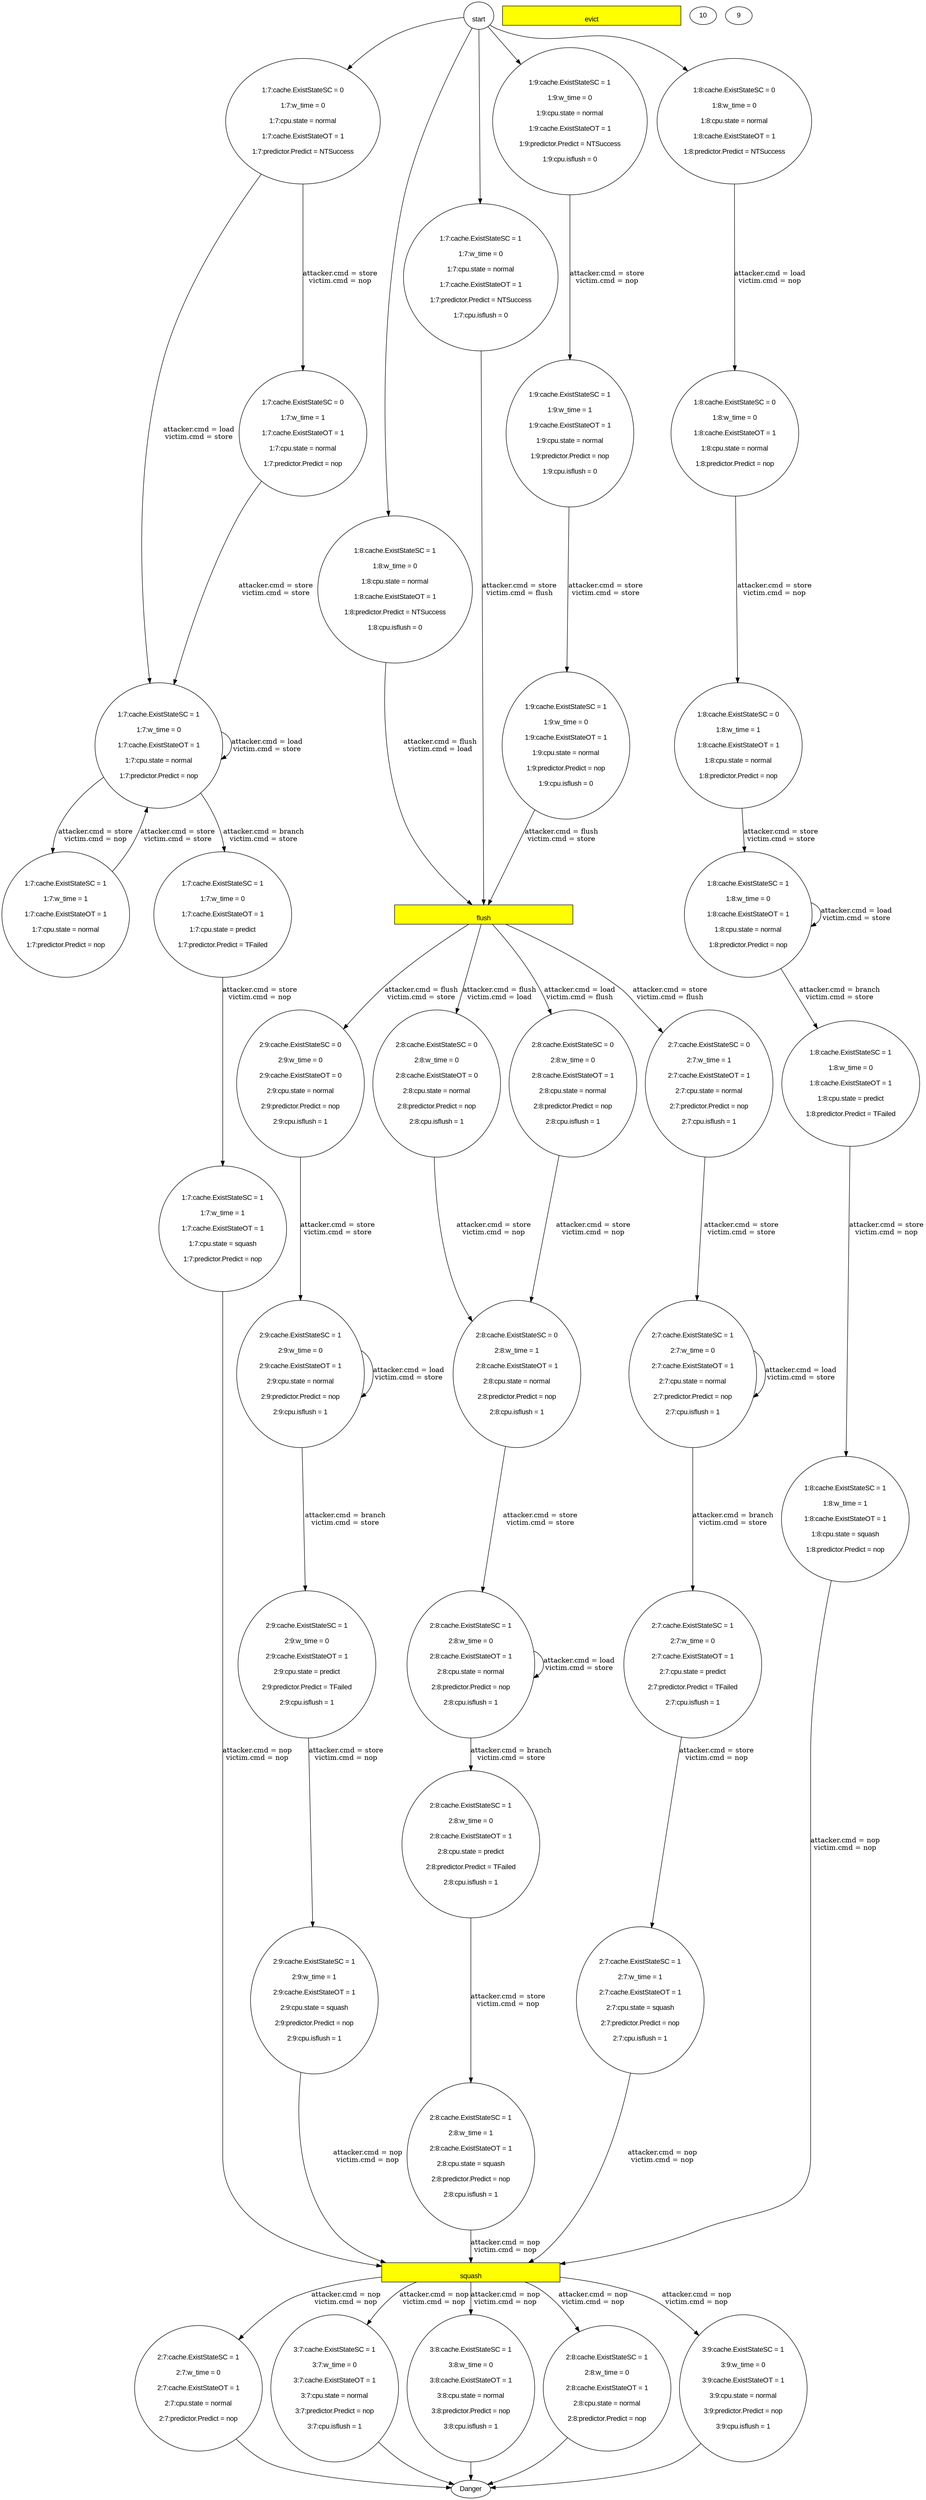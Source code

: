  strict digraph prof {

    node [fontname="Arial"];

"
flush
" [style=filled,fillcolor=yellow,shape=box,width=5]

"
flush
" [style=filled,fillcolor=yellow,shape=box,width=5]

"
evict
" [style=filled,fillcolor=yellow,shape=box,width=5]

"
squash
" [style=filled,fillcolor=yellow,shape=box,width=5]

"
start
" -> "
1:7:cache.ExistStateSC = 0

1:7:w_time = 0

1:7:cpu.state = normal

1:7:cache.ExistStateOT = 1

1:7:predictor.Predict = NTSuccess

"
[ label="" ]
"
1:7:cache.ExistStateSC = 0

1:7:w_time = 0

1:7:cpu.state = normal

1:7:cache.ExistStateOT = 1

1:7:predictor.Predict = NTSuccess

" -> "
1:7:cache.ExistStateSC = 1

1:7:w_time = 0

1:7:cache.ExistStateOT = 1

1:7:cpu.state = normal

1:7:predictor.Predict = nop

"
[ label="attacker.cmd = store
victim.cmd = load
" ]
"
1:7:cache.ExistStateSC = 1

1:7:w_time = 0

1:7:cache.ExistStateOT = 1

1:7:cpu.state = normal

1:7:predictor.Predict = nop

" -> "
1:7:cache.ExistStateSC = 1

1:7:w_time = 1

1:7:cache.ExistStateOT = 1

1:7:cpu.state = normal

1:7:predictor.Predict = nop

"
[ label="attacker.cmd = store
victim.cmd = nop
" ]
"
1:7:cache.ExistStateSC = 1

1:7:w_time = 1

1:7:cache.ExistStateOT = 1

1:7:cpu.state = normal

1:7:predictor.Predict = nop

" -> "
1:7:cache.ExistStateSC = 1

1:7:w_time = 0

1:7:cache.ExistStateOT = 1

1:7:cpu.state = normal

1:7:predictor.Predict = nop

"
[ label="attacker.cmd = store
victim.cmd = store
" ]
"
1:7:cache.ExistStateSC = 1

1:7:w_time = 0

1:7:cache.ExistStateOT = 1

1:7:cpu.state = normal

1:7:predictor.Predict = nop

" -> "
1:7:cache.ExistStateSC = 1

1:7:w_time = 0

1:7:cache.ExistStateOT = 1

1:7:cpu.state = predict

1:7:predictor.Predict = TFailed

"
[ label="attacker.cmd = branch
victim.cmd = store
" ]
"
1:7:cache.ExistStateSC = 1

1:7:w_time = 0

1:7:cache.ExistStateOT = 1

1:7:cpu.state = predict

1:7:predictor.Predict = TFailed

" -> "
1:7:cache.ExistStateSC = 1

1:7:w_time = 1

1:7:cache.ExistStateOT = 1

1:7:cpu.state = squash

1:7:predictor.Predict = nop

"
[ label="attacker.cmd = store
victim.cmd = nop
" ]
"
1:7:cache.ExistStateSC = 1

1:7:w_time = 1

1:7:cache.ExistStateOT = 1

1:7:cpu.state = squash

1:7:predictor.Predict = nop

" -> "
squash
"   -> "
2:7:cache.ExistStateSC = 1

2:7:w_time = 0

2:7:cache.ExistStateOT = 1

2:7:cpu.state = normal

2:7:predictor.Predict = nop

"
[ label="attacker.cmd = nop
victim.cmd = nop
" ]
"
2:7:cache.ExistStateSC = 1

2:7:w_time = 0

2:7:cache.ExistStateOT = 1

2:7:cpu.state = normal

2:7:predictor.Predict = nop

" -> "Danger"
"
start
" -> "
1:7:cache.ExistStateSC = 1

1:7:w_time = 0

1:7:cpu.state = normal

1:7:cache.ExistStateOT = 1

1:7:predictor.Predict = NTSuccess

1:7:cpu.isflush = 0

"
[ label="" ]
"
1:7:cache.ExistStateSC = 1

1:7:w_time = 0

1:7:cpu.state = normal

1:7:cache.ExistStateOT = 1

1:7:predictor.Predict = NTSuccess

1:7:cpu.isflush = 0

" -> "
flush
"   -> "
2:7:cache.ExistStateSC = 0

2:7:w_time = 1

2:7:cache.ExistStateOT = 1

2:7:cpu.state = normal

2:7:predictor.Predict = nop

2:7:cpu.isflush = 1

"
[ label="attacker.cmd = store
victim.cmd = flush
" ]
"
2:7:cache.ExistStateSC = 0

2:7:w_time = 1

2:7:cache.ExistStateOT = 1

2:7:cpu.state = normal

2:7:predictor.Predict = nop

2:7:cpu.isflush = 1

" -> "
2:7:cache.ExistStateSC = 1

2:7:w_time = 0

2:7:cache.ExistStateOT = 1

2:7:cpu.state = normal

2:7:predictor.Predict = nop

2:7:cpu.isflush = 1

"
[ label="attacker.cmd = store
victim.cmd = store
" ]
"
2:7:cache.ExistStateSC = 1

2:7:w_time = 0

2:7:cache.ExistStateOT = 1

2:7:cpu.state = normal

2:7:predictor.Predict = nop

2:7:cpu.isflush = 1

" -> "
2:7:cache.ExistStateSC = 1

2:7:w_time = 0

2:7:cache.ExistStateOT = 1

2:7:cpu.state = normal

2:7:predictor.Predict = nop

2:7:cpu.isflush = 1

"
[ label="attacker.cmd = load
victim.cmd = store
" ]
"
2:7:cache.ExistStateSC = 1

2:7:w_time = 0

2:7:cache.ExistStateOT = 1

2:7:cpu.state = normal

2:7:predictor.Predict = nop

2:7:cpu.isflush = 1

" -> "
2:7:cache.ExistStateSC = 1

2:7:w_time = 0

2:7:cache.ExistStateOT = 1

2:7:cpu.state = predict

2:7:predictor.Predict = TFailed

2:7:cpu.isflush = 1

"
[ label="attacker.cmd = branch
victim.cmd = store
" ]
"
2:7:cache.ExistStateSC = 1

2:7:w_time = 0

2:7:cache.ExistStateOT = 1

2:7:cpu.state = predict

2:7:predictor.Predict = TFailed

2:7:cpu.isflush = 1

" -> "
2:7:cache.ExistStateSC = 1

2:7:w_time = 1

2:7:cache.ExistStateOT = 1

2:7:cpu.state = squash

2:7:predictor.Predict = nop

2:7:cpu.isflush = 1

"
[ label="attacker.cmd = store
victim.cmd = nop
" ]
"
2:7:cache.ExistStateSC = 1

2:7:w_time = 1

2:7:cache.ExistStateOT = 1

2:7:cpu.state = squash

2:7:predictor.Predict = nop

2:7:cpu.isflush = 1

" -> "
squash
"   -> "
3:7:cache.ExistStateSC = 1

3:7:w_time = 0

3:7:cache.ExistStateOT = 1

3:7:cpu.state = normal

3:7:predictor.Predict = nop

3:7:cpu.isflush = 1

"
[ label="attacker.cmd = nop
victim.cmd = nop
" ]
"
3:7:cache.ExistStateSC = 1

3:7:w_time = 0

3:7:cache.ExistStateOT = 1

3:7:cpu.state = normal

3:7:predictor.Predict = nop

3:7:cpu.isflush = 1

" -> "Danger"
"
start
" -> "
1:7:cache.ExistStateSC = 0

1:7:w_time = 0

1:7:cpu.state = normal

1:7:cache.ExistStateOT = 1

1:7:predictor.Predict = NTSuccess

"
[ label="" ]
"
1:7:cache.ExistStateSC = 0

1:7:w_time = 0

1:7:cpu.state = normal

1:7:cache.ExistStateOT = 1

1:7:predictor.Predict = NTSuccess

" -> "
1:7:cache.ExistStateSC = 0

1:7:w_time = 1

1:7:cache.ExistStateOT = 1

1:7:cpu.state = normal

1:7:predictor.Predict = nop

"
[ label="attacker.cmd = store
victim.cmd = nop
" ]
"
1:7:cache.ExistStateSC = 0

1:7:w_time = 1

1:7:cache.ExistStateOT = 1

1:7:cpu.state = normal

1:7:predictor.Predict = nop

" -> "
1:7:cache.ExistStateSC = 1

1:7:w_time = 0

1:7:cache.ExistStateOT = 1

1:7:cpu.state = normal

1:7:predictor.Predict = nop

"
[ label="attacker.cmd = store
victim.cmd = store
" ]
"
1:7:cache.ExistStateSC = 1

1:7:w_time = 0

1:7:cache.ExistStateOT = 1

1:7:cpu.state = normal

1:7:predictor.Predict = nop

" -> "
1:7:cache.ExistStateSC = 1

1:7:w_time = 0

1:7:cache.ExistStateOT = 1

1:7:cpu.state = normal

1:7:predictor.Predict = nop

"
[ label="attacker.cmd = load
victim.cmd = store
" ]
"
1:7:cache.ExistStateSC = 1

1:7:w_time = 0

1:7:cache.ExistStateOT = 1

1:7:cpu.state = normal

1:7:predictor.Predict = nop

" -> "
1:7:cache.ExistStateSC = 1

1:7:w_time = 0

1:7:cache.ExistStateOT = 1

1:7:cpu.state = predict

1:7:predictor.Predict = TFailed

"
[ label="attacker.cmd = branch
victim.cmd = store
" ]
"
1:7:cache.ExistStateSC = 1

1:7:w_time = 0

1:7:cache.ExistStateOT = 1

1:7:cpu.state = predict

1:7:predictor.Predict = TFailed

" -> "
1:7:cache.ExistStateSC = 1

1:7:w_time = 1

1:7:cache.ExistStateOT = 1

1:7:cpu.state = squash

1:7:predictor.Predict = nop

"
[ label="attacker.cmd = store
victim.cmd = nop
" ]
"
1:7:cache.ExistStateSC = 1

1:7:w_time = 1

1:7:cache.ExistStateOT = 1

1:7:cpu.state = squash

1:7:predictor.Predict = nop

" -> "
squash
"   -> "
2:7:cache.ExistStateSC = 1

2:7:w_time = 0

2:7:cache.ExistStateOT = 1

2:7:cpu.state = normal

2:7:predictor.Predict = nop

"
[ label="attacker.cmd = nop
victim.cmd = nop
" ]
"
2:7:cache.ExistStateSC = 1

2:7:w_time = 0

2:7:cache.ExistStateOT = 1

2:7:cpu.state = normal

2:7:predictor.Predict = nop

" -> "Danger"
"
start
" -> "
1:7:cache.ExistStateSC = 0

1:7:w_time = 0

1:7:cpu.state = normal

1:7:cache.ExistStateOT = 1

1:7:predictor.Predict = NTSuccess

"
[ label="" ]
"
1:7:cache.ExistStateSC = 0

1:7:w_time = 0

1:7:cpu.state = normal

1:7:cache.ExistStateOT = 1

1:7:predictor.Predict = NTSuccess

" -> "
1:7:cache.ExistStateSC = 1

1:7:w_time = 0

1:7:cache.ExistStateOT = 1

1:7:cpu.state = normal

1:7:predictor.Predict = nop

"
[ label="attacker.cmd = nop
victim.cmd = load
" ]
"
1:7:cache.ExistStateSC = 1

1:7:w_time = 0

1:7:cache.ExistStateOT = 1

1:7:cpu.state = normal

1:7:predictor.Predict = nop

" -> "
1:7:cache.ExistStateSC = 1

1:7:w_time = 1

1:7:cache.ExistStateOT = 1

1:7:cpu.state = normal

1:7:predictor.Predict = nop

"
[ label="attacker.cmd = store
victim.cmd = nop
" ]
"
1:7:cache.ExistStateSC = 1

1:7:w_time = 1

1:7:cache.ExistStateOT = 1

1:7:cpu.state = normal

1:7:predictor.Predict = nop

" -> "
1:7:cache.ExistStateSC = 1

1:7:w_time = 0

1:7:cache.ExistStateOT = 1

1:7:cpu.state = normal

1:7:predictor.Predict = nop

"
[ label="attacker.cmd = store
victim.cmd = store
" ]
"
1:7:cache.ExistStateSC = 1

1:7:w_time = 0

1:7:cache.ExistStateOT = 1

1:7:cpu.state = normal

1:7:predictor.Predict = nop

" -> "
1:7:cache.ExistStateSC = 1

1:7:w_time = 0

1:7:cache.ExistStateOT = 1

1:7:cpu.state = predict

1:7:predictor.Predict = TFailed

"
[ label="attacker.cmd = branch
victim.cmd = store
" ]
"
1:7:cache.ExistStateSC = 1

1:7:w_time = 0

1:7:cache.ExistStateOT = 1

1:7:cpu.state = predict

1:7:predictor.Predict = TFailed

" -> "
1:7:cache.ExistStateSC = 1

1:7:w_time = 1

1:7:cache.ExistStateOT = 1

1:7:cpu.state = squash

1:7:predictor.Predict = nop

"
[ label="attacker.cmd = store
victim.cmd = nop
" ]
"
1:7:cache.ExistStateSC = 1

1:7:w_time = 1

1:7:cache.ExistStateOT = 1

1:7:cpu.state = squash

1:7:predictor.Predict = nop

" -> "
squash
"   -> "
2:7:cache.ExistStateSC = 1

2:7:w_time = 0

2:7:cache.ExistStateOT = 1

2:7:cpu.state = normal

2:7:predictor.Predict = nop

"
[ label="attacker.cmd = nop
victim.cmd = nop
" ]
"
2:7:cache.ExistStateSC = 1

2:7:w_time = 0

2:7:cache.ExistStateOT = 1

2:7:cpu.state = normal

2:7:predictor.Predict = nop

" -> "Danger"
"
start
" -> "
1:7:cache.ExistStateSC = 0

1:7:w_time = 0

1:7:cpu.state = normal

1:7:cache.ExistStateOT = 1

1:7:predictor.Predict = NTSuccess

"
[ label="" ]
"
1:7:cache.ExistStateSC = 0

1:7:w_time = 0

1:7:cpu.state = normal

1:7:cache.ExistStateOT = 1

1:7:predictor.Predict = NTSuccess

" -> "
1:7:cache.ExistStateSC = 1

1:7:w_time = 0

1:7:cache.ExistStateOT = 1

1:7:cpu.state = normal

1:7:predictor.Predict = nop

"
[ label="attacker.cmd = load
victim.cmd = load
" ]
"
1:7:cache.ExistStateSC = 1

1:7:w_time = 0

1:7:cache.ExistStateOT = 1

1:7:cpu.state = normal

1:7:predictor.Predict = nop

" -> "
1:7:cache.ExistStateSC = 1

1:7:w_time = 1

1:7:cache.ExistStateOT = 1

1:7:cpu.state = normal

1:7:predictor.Predict = nop

"
[ label="attacker.cmd = store
victim.cmd = nop
" ]
"
1:7:cache.ExistStateSC = 1

1:7:w_time = 1

1:7:cache.ExistStateOT = 1

1:7:cpu.state = normal

1:7:predictor.Predict = nop

" -> "
1:7:cache.ExistStateSC = 1

1:7:w_time = 0

1:7:cache.ExistStateOT = 1

1:7:cpu.state = normal

1:7:predictor.Predict = nop

"
[ label="attacker.cmd = store
victim.cmd = store
" ]
"
1:7:cache.ExistStateSC = 1

1:7:w_time = 0

1:7:cache.ExistStateOT = 1

1:7:cpu.state = normal

1:7:predictor.Predict = nop

" -> "
1:7:cache.ExistStateSC = 1

1:7:w_time = 0

1:7:cache.ExistStateOT = 1

1:7:cpu.state = predict

1:7:predictor.Predict = TFailed

"
[ label="attacker.cmd = branch
victim.cmd = store
" ]
"
1:7:cache.ExistStateSC = 1

1:7:w_time = 0

1:7:cache.ExistStateOT = 1

1:7:cpu.state = predict

1:7:predictor.Predict = TFailed

" -> "
1:7:cache.ExistStateSC = 1

1:7:w_time = 1

1:7:cache.ExistStateOT = 1

1:7:cpu.state = squash

1:7:predictor.Predict = nop

"
[ label="attacker.cmd = store
victim.cmd = nop
" ]
"
1:7:cache.ExistStateSC = 1

1:7:w_time = 1

1:7:cache.ExistStateOT = 1

1:7:cpu.state = squash

1:7:predictor.Predict = nop

" -> "
squash
"   -> "
2:7:cache.ExistStateSC = 1

2:7:w_time = 0

2:7:cache.ExistStateOT = 1

2:7:cpu.state = normal

2:7:predictor.Predict = nop

"
[ label="attacker.cmd = nop
victim.cmd = nop
" ]
"
2:7:cache.ExistStateSC = 1

2:7:w_time = 0

2:7:cache.ExistStateOT = 1

2:7:cpu.state = normal

2:7:predictor.Predict = nop

" -> "Danger"
"
start
" -> "
1:7:cache.ExistStateSC = 0

1:7:w_time = 0

1:7:cpu.state = normal

1:7:cache.ExistStateOT = 1

1:7:predictor.Predict = NTSuccess

"
[ label="" ]
"
1:7:cache.ExistStateSC = 0

1:7:w_time = 0

1:7:cpu.state = normal

1:7:cache.ExistStateOT = 1

1:7:predictor.Predict = NTSuccess

" -> "
1:7:cache.ExistStateSC = 1

1:7:w_time = 0

1:7:cache.ExistStateOT = 1

1:7:cpu.state = normal

1:7:predictor.Predict = nop

"
[ label="attacker.cmd = store
victim.cmd = store
" ]
"
1:7:cache.ExistStateSC = 1

1:7:w_time = 0

1:7:cache.ExistStateOT = 1

1:7:cpu.state = normal

1:7:predictor.Predict = nop

" -> "
1:7:cache.ExistStateSC = 1

1:7:w_time = 1

1:7:cache.ExistStateOT = 1

1:7:cpu.state = normal

1:7:predictor.Predict = nop

"
[ label="attacker.cmd = store
victim.cmd = nop
" ]
"
1:7:cache.ExistStateSC = 1

1:7:w_time = 1

1:7:cache.ExistStateOT = 1

1:7:cpu.state = normal

1:7:predictor.Predict = nop

" -> "
1:7:cache.ExistStateSC = 1

1:7:w_time = 0

1:7:cache.ExistStateOT = 1

1:7:cpu.state = normal

1:7:predictor.Predict = nop

"
[ label="attacker.cmd = store
victim.cmd = store
" ]
"
1:7:cache.ExistStateSC = 1

1:7:w_time = 0

1:7:cache.ExistStateOT = 1

1:7:cpu.state = normal

1:7:predictor.Predict = nop

" -> "
1:7:cache.ExistStateSC = 1

1:7:w_time = 0

1:7:cache.ExistStateOT = 1

1:7:cpu.state = predict

1:7:predictor.Predict = TFailed

"
[ label="attacker.cmd = branch
victim.cmd = store
" ]
"
1:7:cache.ExistStateSC = 1

1:7:w_time = 0

1:7:cache.ExistStateOT = 1

1:7:cpu.state = predict

1:7:predictor.Predict = TFailed

" -> "
1:7:cache.ExistStateSC = 1

1:7:w_time = 1

1:7:cache.ExistStateOT = 1

1:7:cpu.state = squash

1:7:predictor.Predict = nop

"
[ label="attacker.cmd = store
victim.cmd = nop
" ]
"
1:7:cache.ExistStateSC = 1

1:7:w_time = 1

1:7:cache.ExistStateOT = 1

1:7:cpu.state = squash

1:7:predictor.Predict = nop

" -> "
squash
"   -> "
2:7:cache.ExistStateSC = 1

2:7:w_time = 0

2:7:cache.ExistStateOT = 1

2:7:cpu.state = normal

2:7:predictor.Predict = nop

"
[ label="attacker.cmd = nop
victim.cmd = nop
" ]
"
2:7:cache.ExistStateSC = 1

2:7:w_time = 0

2:7:cache.ExistStateOT = 1

2:7:cpu.state = normal

2:7:predictor.Predict = nop

" -> "Danger"
"
start
" -> "
1:7:cache.ExistStateSC = 0

1:7:w_time = 0

1:7:cpu.state = normal

1:7:cache.ExistStateOT = 1

1:7:predictor.Predict = NTSuccess

"
[ label="" ]
"
1:7:cache.ExistStateSC = 0

1:7:w_time = 0

1:7:cpu.state = normal

1:7:cache.ExistStateOT = 1

1:7:predictor.Predict = NTSuccess

" -> "
1:7:cache.ExistStateSC = 1

1:7:w_time = 0

1:7:cache.ExistStateOT = 1

1:7:cpu.state = normal

1:7:predictor.Predict = nop

"
[ label="attacker.cmd = nop
victim.cmd = store
" ]
"
1:7:cache.ExistStateSC = 1

1:7:w_time = 0

1:7:cache.ExistStateOT = 1

1:7:cpu.state = normal

1:7:predictor.Predict = nop

" -> "
1:7:cache.ExistStateSC = 1

1:7:w_time = 1

1:7:cache.ExistStateOT = 1

1:7:cpu.state = normal

1:7:predictor.Predict = nop

"
[ label="attacker.cmd = store
victim.cmd = nop
" ]
"
1:7:cache.ExistStateSC = 1

1:7:w_time = 1

1:7:cache.ExistStateOT = 1

1:7:cpu.state = normal

1:7:predictor.Predict = nop

" -> "
1:7:cache.ExistStateSC = 1

1:7:w_time = 0

1:7:cache.ExistStateOT = 1

1:7:cpu.state = normal

1:7:predictor.Predict = nop

"
[ label="attacker.cmd = store
victim.cmd = store
" ]
"
1:7:cache.ExistStateSC = 1

1:7:w_time = 0

1:7:cache.ExistStateOT = 1

1:7:cpu.state = normal

1:7:predictor.Predict = nop

" -> "
1:7:cache.ExistStateSC = 1

1:7:w_time = 0

1:7:cache.ExistStateOT = 1

1:7:cpu.state = predict

1:7:predictor.Predict = TFailed

"
[ label="attacker.cmd = branch
victim.cmd = store
" ]
"
1:7:cache.ExistStateSC = 1

1:7:w_time = 0

1:7:cache.ExistStateOT = 1

1:7:cpu.state = predict

1:7:predictor.Predict = TFailed

" -> "
1:7:cache.ExistStateSC = 1

1:7:w_time = 1

1:7:cache.ExistStateOT = 1

1:7:cpu.state = squash

1:7:predictor.Predict = nop

"
[ label="attacker.cmd = store
victim.cmd = nop
" ]
"
1:7:cache.ExistStateSC = 1

1:7:w_time = 1

1:7:cache.ExistStateOT = 1

1:7:cpu.state = squash

1:7:predictor.Predict = nop

" -> "
squash
"   -> "
2:7:cache.ExistStateSC = 1

2:7:w_time = 0

2:7:cache.ExistStateOT = 1

2:7:cpu.state = normal

2:7:predictor.Predict = nop

"
[ label="attacker.cmd = nop
victim.cmd = nop
" ]
"
2:7:cache.ExistStateSC = 1

2:7:w_time = 0

2:7:cache.ExistStateOT = 1

2:7:cpu.state = normal

2:7:predictor.Predict = nop

" -> "Danger"
"
start
" -> "
1:7:cache.ExistStateSC = 0

1:7:w_time = 0

1:7:cpu.state = normal

1:7:cache.ExistStateOT = 1

1:7:predictor.Predict = NTSuccess

"
[ label="" ]
"
1:7:cache.ExistStateSC = 0

1:7:w_time = 0

1:7:cpu.state = normal

1:7:cache.ExistStateOT = 1

1:7:predictor.Predict = NTSuccess

" -> "
1:7:cache.ExistStateSC = 1

1:7:w_time = 0

1:7:cache.ExistStateOT = 1

1:7:cpu.state = normal

1:7:predictor.Predict = nop

"
[ label="attacker.cmd = load
victim.cmd = store
" ]
"
1:7:cache.ExistStateSC = 1

1:7:w_time = 0

1:7:cache.ExistStateOT = 1

1:7:cpu.state = normal

1:7:predictor.Predict = nop

" -> "
1:7:cache.ExistStateSC = 1

1:7:w_time = 1

1:7:cache.ExistStateOT = 1

1:7:cpu.state = normal

1:7:predictor.Predict = nop

"
[ label="attacker.cmd = store
victim.cmd = nop
" ]
"
1:7:cache.ExistStateSC = 1

1:7:w_time = 1

1:7:cache.ExistStateOT = 1

1:7:cpu.state = normal

1:7:predictor.Predict = nop

" -> "
1:7:cache.ExistStateSC = 1

1:7:w_time = 0

1:7:cache.ExistStateOT = 1

1:7:cpu.state = normal

1:7:predictor.Predict = nop

"
[ label="attacker.cmd = store
victim.cmd = store
" ]
"
1:7:cache.ExistStateSC = 1

1:7:w_time = 0

1:7:cache.ExistStateOT = 1

1:7:cpu.state = normal

1:7:predictor.Predict = nop

" -> "
1:7:cache.ExistStateSC = 1

1:7:w_time = 0

1:7:cache.ExistStateOT = 1

1:7:cpu.state = predict

1:7:predictor.Predict = TFailed

"
[ label="attacker.cmd = branch
victim.cmd = store
" ]
"
1:7:cache.ExistStateSC = 1

1:7:w_time = 0

1:7:cache.ExistStateOT = 1

1:7:cpu.state = predict

1:7:predictor.Predict = TFailed

" -> "
1:7:cache.ExistStateSC = 1

1:7:w_time = 1

1:7:cache.ExistStateOT = 1

1:7:cpu.state = squash

1:7:predictor.Predict = nop

"
[ label="attacker.cmd = store
victim.cmd = nop
" ]
"
1:7:cache.ExistStateSC = 1

1:7:w_time = 1

1:7:cache.ExistStateOT = 1

1:7:cpu.state = squash

1:7:predictor.Predict = nop

" -> "
squash
"   -> "
2:7:cache.ExistStateSC = 1

2:7:w_time = 0

2:7:cache.ExistStateOT = 1

2:7:cpu.state = normal

2:7:predictor.Predict = nop

"
[ label="attacker.cmd = nop
victim.cmd = nop
" ]
"
2:7:cache.ExistStateSC = 1

2:7:w_time = 0

2:7:cache.ExistStateOT = 1

2:7:cpu.state = normal

2:7:predictor.Predict = nop

" -> "Danger"
"
start
" -> "
1:8:cache.ExistStateSC = 1

1:8:w_time = 0

1:8:cpu.state = normal

1:8:cache.ExistStateOT = 1

1:8:predictor.Predict = NTSuccess

1:8:cpu.isflush = 0

"
[ label="" ]
"
1:8:cache.ExistStateSC = 1

1:8:w_time = 0

1:8:cpu.state = normal

1:8:cache.ExistStateOT = 1

1:8:predictor.Predict = NTSuccess

1:8:cpu.isflush = 0

" -> "
flush
"   -> "
2:8:cache.ExistStateSC = 0

2:8:w_time = 0

2:8:cache.ExistStateOT = 0

2:8:cpu.state = normal

2:8:predictor.Predict = nop

2:8:cpu.isflush = 1

"
[ label="attacker.cmd = flush
victim.cmd = store
" ]
"
2:8:cache.ExistStateSC = 0

2:8:w_time = 0

2:8:cache.ExistStateOT = 0

2:8:cpu.state = normal

2:8:predictor.Predict = nop

2:8:cpu.isflush = 1

" -> "
2:8:cache.ExistStateSC = 0

2:8:w_time = 1

2:8:cache.ExistStateOT = 1

2:8:cpu.state = normal

2:8:predictor.Predict = nop

2:8:cpu.isflush = 1

"
[ label="attacker.cmd = store
victim.cmd = nop
" ]
"
2:8:cache.ExistStateSC = 0

2:8:w_time = 1

2:8:cache.ExistStateOT = 1

2:8:cpu.state = normal

2:8:predictor.Predict = nop

2:8:cpu.isflush = 1

" -> "
2:8:cache.ExistStateSC = 1

2:8:w_time = 0

2:8:cache.ExistStateOT = 1

2:8:cpu.state = normal

2:8:predictor.Predict = nop

2:8:cpu.isflush = 1

"
[ label="attacker.cmd = store
victim.cmd = store
" ]
"
2:8:cache.ExistStateSC = 1

2:8:w_time = 0

2:8:cache.ExistStateOT = 1

2:8:cpu.state = normal

2:8:predictor.Predict = nop

2:8:cpu.isflush = 1

" -> "
2:8:cache.ExistStateSC = 1

2:8:w_time = 0

2:8:cache.ExistStateOT = 1

2:8:cpu.state = normal

2:8:predictor.Predict = nop

2:8:cpu.isflush = 1

"
[ label="attacker.cmd = load
victim.cmd = store
" ]
"
2:8:cache.ExistStateSC = 1

2:8:w_time = 0

2:8:cache.ExistStateOT = 1

2:8:cpu.state = normal

2:8:predictor.Predict = nop

2:8:cpu.isflush = 1

" -> "
2:8:cache.ExistStateSC = 1

2:8:w_time = 0

2:8:cache.ExistStateOT = 1

2:8:cpu.state = predict

2:8:predictor.Predict = TFailed

2:8:cpu.isflush = 1

"
[ label="attacker.cmd = branch
victim.cmd = store
" ]
"
2:8:cache.ExistStateSC = 1

2:8:w_time = 0

2:8:cache.ExistStateOT = 1

2:8:cpu.state = predict

2:8:predictor.Predict = TFailed

2:8:cpu.isflush = 1

" -> "
2:8:cache.ExistStateSC = 1

2:8:w_time = 1

2:8:cache.ExistStateOT = 1

2:8:cpu.state = squash

2:8:predictor.Predict = nop

2:8:cpu.isflush = 1

"
[ label="attacker.cmd = store
victim.cmd = nop
" ]
"
2:8:cache.ExistStateSC = 1

2:8:w_time = 1

2:8:cache.ExistStateOT = 1

2:8:cpu.state = squash

2:8:predictor.Predict = nop

2:8:cpu.isflush = 1

" -> "
squash
"   -> "
3:8:cache.ExistStateSC = 1

3:8:w_time = 0

3:8:cache.ExistStateOT = 1

3:8:cpu.state = normal

3:8:predictor.Predict = nop

3:8:cpu.isflush = 1

"
[ label="attacker.cmd = nop
victim.cmd = nop
" ]
"
3:8:cache.ExistStateSC = 1

3:8:w_time = 0

3:8:cache.ExistStateOT = 1

3:8:cpu.state = normal

3:8:predictor.Predict = nop

3:8:cpu.isflush = 1

" -> "Danger"
"
start
" -> "
1:8:cache.ExistStateSC = 1

1:8:w_time = 0

1:8:cpu.state = normal

1:8:cache.ExistStateOT = 1

1:8:predictor.Predict = NTSuccess

1:8:cpu.isflush = 0

"
[ label="" ]
"
1:8:cache.ExistStateSC = 1

1:8:w_time = 0

1:8:cpu.state = normal

1:8:cache.ExistStateOT = 1

1:8:predictor.Predict = NTSuccess

1:8:cpu.isflush = 0

" -> "
flush
"   -> "
2:8:cache.ExistStateSC = 0

2:8:w_time = 0

2:8:cache.ExistStateOT = 1

2:8:cpu.state = normal

2:8:predictor.Predict = nop

2:8:cpu.isflush = 1

"
[ label="attacker.cmd = nop
victim.cmd = flush
" ]
"
2:8:cache.ExistStateSC = 0

2:8:w_time = 0

2:8:cache.ExistStateOT = 1

2:8:cpu.state = normal

2:8:predictor.Predict = nop

2:8:cpu.isflush = 1

" -> "
2:8:cache.ExistStateSC = 0

2:8:w_time = 1

2:8:cache.ExistStateOT = 1

2:8:cpu.state = normal

2:8:predictor.Predict = nop

2:8:cpu.isflush = 1

"
[ label="attacker.cmd = store
victim.cmd = nop
" ]
"
2:8:cache.ExistStateSC = 0

2:8:w_time = 1

2:8:cache.ExistStateOT = 1

2:8:cpu.state = normal

2:8:predictor.Predict = nop

2:8:cpu.isflush = 1

" -> "
2:8:cache.ExistStateSC = 1

2:8:w_time = 0

2:8:cache.ExistStateOT = 1

2:8:cpu.state = normal

2:8:predictor.Predict = nop

2:8:cpu.isflush = 1

"
[ label="attacker.cmd = store
victim.cmd = store
" ]
"
2:8:cache.ExistStateSC = 1

2:8:w_time = 0

2:8:cache.ExistStateOT = 1

2:8:cpu.state = normal

2:8:predictor.Predict = nop

2:8:cpu.isflush = 1

" -> "
2:8:cache.ExistStateSC = 1

2:8:w_time = 0

2:8:cache.ExistStateOT = 1

2:8:cpu.state = normal

2:8:predictor.Predict = nop

2:8:cpu.isflush = 1

"
[ label="attacker.cmd = load
victim.cmd = store
" ]
"
2:8:cache.ExistStateSC = 1

2:8:w_time = 0

2:8:cache.ExistStateOT = 1

2:8:cpu.state = normal

2:8:predictor.Predict = nop

2:8:cpu.isflush = 1

" -> "
2:8:cache.ExistStateSC = 1

2:8:w_time = 0

2:8:cache.ExistStateOT = 1

2:8:cpu.state = predict

2:8:predictor.Predict = TFailed

2:8:cpu.isflush = 1

"
[ label="attacker.cmd = branch
victim.cmd = store
" ]
"
2:8:cache.ExistStateSC = 1

2:8:w_time = 0

2:8:cache.ExistStateOT = 1

2:8:cpu.state = predict

2:8:predictor.Predict = TFailed

2:8:cpu.isflush = 1

" -> "
2:8:cache.ExistStateSC = 1

2:8:w_time = 1

2:8:cache.ExistStateOT = 1

2:8:cpu.state = squash

2:8:predictor.Predict = nop

2:8:cpu.isflush = 1

"
[ label="attacker.cmd = store
victim.cmd = nop
" ]
"
2:8:cache.ExistStateSC = 1

2:8:w_time = 1

2:8:cache.ExistStateOT = 1

2:8:cpu.state = squash

2:8:predictor.Predict = nop

2:8:cpu.isflush = 1

" -> "
squash
"   -> "
3:8:cache.ExistStateSC = 1

3:8:w_time = 0

3:8:cache.ExistStateOT = 1

3:8:cpu.state = normal

3:8:predictor.Predict = nop

3:8:cpu.isflush = 1

"
[ label="attacker.cmd = nop
victim.cmd = nop
" ]
"
3:8:cache.ExistStateSC = 1

3:8:w_time = 0

3:8:cache.ExistStateOT = 1

3:8:cpu.state = normal

3:8:predictor.Predict = nop

3:8:cpu.isflush = 1

" -> "Danger"
"
start
" -> "
1:8:cache.ExistStateSC = 1

1:8:w_time = 0

1:8:cpu.state = normal

1:8:cache.ExistStateOT = 1

1:8:predictor.Predict = NTSuccess

1:8:cpu.isflush = 0

"
[ label="" ]
"
1:8:cache.ExistStateSC = 1

1:8:w_time = 0

1:8:cpu.state = normal

1:8:cache.ExistStateOT = 1

1:8:predictor.Predict = NTSuccess

1:8:cpu.isflush = 0

" -> "
flush
"   -> "
2:8:cache.ExistStateSC = 0

2:8:w_time = 0

2:8:cache.ExistStateOT = 0

2:8:cpu.state = normal

2:8:predictor.Predict = nop

2:8:cpu.isflush = 1

"
[ label="attacker.cmd = flush
victim.cmd = nop
" ]
"
2:8:cache.ExistStateSC = 0

2:8:w_time = 0

2:8:cache.ExistStateOT = 0

2:8:cpu.state = normal

2:8:predictor.Predict = nop

2:8:cpu.isflush = 1

" -> "
2:8:cache.ExistStateSC = 0

2:8:w_time = 1

2:8:cache.ExistStateOT = 1

2:8:cpu.state = normal

2:8:predictor.Predict = nop

2:8:cpu.isflush = 1

"
[ label="attacker.cmd = store
victim.cmd = nop
" ]
"
2:8:cache.ExistStateSC = 0

2:8:w_time = 1

2:8:cache.ExistStateOT = 1

2:8:cpu.state = normal

2:8:predictor.Predict = nop

2:8:cpu.isflush = 1

" -> "
2:8:cache.ExistStateSC = 1

2:8:w_time = 0

2:8:cache.ExistStateOT = 1

2:8:cpu.state = normal

2:8:predictor.Predict = nop

2:8:cpu.isflush = 1

"
[ label="attacker.cmd = store
victim.cmd = store
" ]
"
2:8:cache.ExistStateSC = 1

2:8:w_time = 0

2:8:cache.ExistStateOT = 1

2:8:cpu.state = normal

2:8:predictor.Predict = nop

2:8:cpu.isflush = 1

" -> "
2:8:cache.ExistStateSC = 1

2:8:w_time = 0

2:8:cache.ExistStateOT = 1

2:8:cpu.state = normal

2:8:predictor.Predict = nop

2:8:cpu.isflush = 1

"
[ label="attacker.cmd = load
victim.cmd = store
" ]
"
2:8:cache.ExistStateSC = 1

2:8:w_time = 0

2:8:cache.ExistStateOT = 1

2:8:cpu.state = normal

2:8:predictor.Predict = nop

2:8:cpu.isflush = 1

" -> "
2:8:cache.ExistStateSC = 1

2:8:w_time = 0

2:8:cache.ExistStateOT = 1

2:8:cpu.state = predict

2:8:predictor.Predict = TFailed

2:8:cpu.isflush = 1

"
[ label="attacker.cmd = branch
victim.cmd = store
" ]
"
2:8:cache.ExistStateSC = 1

2:8:w_time = 0

2:8:cache.ExistStateOT = 1

2:8:cpu.state = predict

2:8:predictor.Predict = TFailed

2:8:cpu.isflush = 1

" -> "
2:8:cache.ExistStateSC = 1

2:8:w_time = 1

2:8:cache.ExistStateOT = 1

2:8:cpu.state = squash

2:8:predictor.Predict = nop

2:8:cpu.isflush = 1

"
[ label="attacker.cmd = store
victim.cmd = nop
" ]
"
2:8:cache.ExistStateSC = 1

2:8:w_time = 1

2:8:cache.ExistStateOT = 1

2:8:cpu.state = squash

2:8:predictor.Predict = nop

2:8:cpu.isflush = 1

" -> "
squash
"   -> "
3:8:cache.ExistStateSC = 1

3:8:w_time = 0

3:8:cache.ExistStateOT = 1

3:8:cpu.state = normal

3:8:predictor.Predict = nop

3:8:cpu.isflush = 1

"
[ label="attacker.cmd = nop
victim.cmd = nop
" ]
"
3:8:cache.ExistStateSC = 1

3:8:w_time = 0

3:8:cache.ExistStateOT = 1

3:8:cpu.state = normal

3:8:predictor.Predict = nop

3:8:cpu.isflush = 1

" -> "Danger"
"
start
" -> "
1:8:cache.ExistStateSC = 0

1:8:w_time = 0

1:8:cpu.state = normal

1:8:cache.ExistStateOT = 1

1:8:predictor.Predict = NTSuccess

"
[ label="" ]
"
1:8:cache.ExistStateSC = 0

1:8:w_time = 0

1:8:cpu.state = normal

1:8:cache.ExistStateOT = 1

1:8:predictor.Predict = NTSuccess

" -> "
1:8:cache.ExistStateSC = 0

1:8:w_time = 0

1:8:cache.ExistStateOT = 1

1:8:cpu.state = normal

1:8:predictor.Predict = nop

"
[ label="attacker.cmd = nop
victim.cmd = nop
" ]
"
1:8:cache.ExistStateSC = 0

1:8:w_time = 0

1:8:cache.ExistStateOT = 1

1:8:cpu.state = normal

1:8:predictor.Predict = nop

" -> "
1:8:cache.ExistStateSC = 0

1:8:w_time = 1

1:8:cache.ExistStateOT = 1

1:8:cpu.state = normal

1:8:predictor.Predict = nop

"
[ label="attacker.cmd = store
victim.cmd = nop
" ]
"
1:8:cache.ExistStateSC = 0

1:8:w_time = 1

1:8:cache.ExistStateOT = 1

1:8:cpu.state = normal

1:8:predictor.Predict = nop

" -> "
1:8:cache.ExistStateSC = 1

1:8:w_time = 0

1:8:cache.ExistStateOT = 1

1:8:cpu.state = normal

1:8:predictor.Predict = nop

"
[ label="attacker.cmd = store
victim.cmd = store
" ]
"
1:8:cache.ExistStateSC = 1

1:8:w_time = 0

1:8:cache.ExistStateOT = 1

1:8:cpu.state = normal

1:8:predictor.Predict = nop

" -> "
1:8:cache.ExistStateSC = 1

1:8:w_time = 0

1:8:cache.ExistStateOT = 1

1:8:cpu.state = normal

1:8:predictor.Predict = nop

"
[ label="attacker.cmd = load
victim.cmd = store
" ]
"
1:8:cache.ExistStateSC = 1

1:8:w_time = 0

1:8:cache.ExistStateOT = 1

1:8:cpu.state = normal

1:8:predictor.Predict = nop

" -> "
1:8:cache.ExistStateSC = 1

1:8:w_time = 0

1:8:cache.ExistStateOT = 1

1:8:cpu.state = predict

1:8:predictor.Predict = TFailed

"
[ label="attacker.cmd = branch
victim.cmd = store
" ]
"
1:8:cache.ExistStateSC = 1

1:8:w_time = 0

1:8:cache.ExistStateOT = 1

1:8:cpu.state = predict

1:8:predictor.Predict = TFailed

" -> "
1:8:cache.ExistStateSC = 1

1:8:w_time = 1

1:8:cache.ExistStateOT = 1

1:8:cpu.state = squash

1:8:predictor.Predict = nop

"
[ label="attacker.cmd = store
victim.cmd = nop
" ]
"
1:8:cache.ExistStateSC = 1

1:8:w_time = 1

1:8:cache.ExistStateOT = 1

1:8:cpu.state = squash

1:8:predictor.Predict = nop

" -> "
squash
"   -> "
2:8:cache.ExistStateSC = 1

2:8:w_time = 0

2:8:cache.ExistStateOT = 1

2:8:cpu.state = normal

2:8:predictor.Predict = nop

"
[ label="attacker.cmd = nop
victim.cmd = nop
" ]
"
2:8:cache.ExistStateSC = 1

2:8:w_time = 0

2:8:cache.ExistStateOT = 1

2:8:cpu.state = normal

2:8:predictor.Predict = nop

" -> "Danger"
"
start
" -> "
1:8:cache.ExistStateSC = 0

1:8:w_time = 0

1:8:cpu.state = normal

1:8:cache.ExistStateOT = 1

1:8:predictor.Predict = NTSuccess

"
[ label="" ]
"
1:8:cache.ExistStateSC = 0

1:8:w_time = 0

1:8:cpu.state = normal

1:8:cache.ExistStateOT = 1

1:8:predictor.Predict = NTSuccess

" -> "
1:8:cache.ExistStateSC = 0

1:8:w_time = 0

1:8:cache.ExistStateOT = 1

1:8:cpu.state = normal

1:8:predictor.Predict = nop

"
[ label="attacker.cmd = load
victim.cmd = nop
" ]
"
1:8:cache.ExistStateSC = 0

1:8:w_time = 0

1:8:cache.ExistStateOT = 1

1:8:cpu.state = normal

1:8:predictor.Predict = nop

" -> "
1:8:cache.ExistStateSC = 0

1:8:w_time = 1

1:8:cache.ExistStateOT = 1

1:8:cpu.state = normal

1:8:predictor.Predict = nop

"
[ label="attacker.cmd = store
victim.cmd = nop
" ]
"
1:8:cache.ExistStateSC = 0

1:8:w_time = 1

1:8:cache.ExistStateOT = 1

1:8:cpu.state = normal

1:8:predictor.Predict = nop

" -> "
1:8:cache.ExistStateSC = 1

1:8:w_time = 0

1:8:cache.ExistStateOT = 1

1:8:cpu.state = normal

1:8:predictor.Predict = nop

"
[ label="attacker.cmd = store
victim.cmd = store
" ]
"
1:8:cache.ExistStateSC = 1

1:8:w_time = 0

1:8:cache.ExistStateOT = 1

1:8:cpu.state = normal

1:8:predictor.Predict = nop

" -> "
1:8:cache.ExistStateSC = 1

1:8:w_time = 0

1:8:cache.ExistStateOT = 1

1:8:cpu.state = normal

1:8:predictor.Predict = nop

"
[ label="attacker.cmd = load
victim.cmd = store
" ]
"
1:8:cache.ExistStateSC = 1

1:8:w_time = 0

1:8:cache.ExistStateOT = 1

1:8:cpu.state = normal

1:8:predictor.Predict = nop

" -> "
1:8:cache.ExistStateSC = 1

1:8:w_time = 0

1:8:cache.ExistStateOT = 1

1:8:cpu.state = predict

1:8:predictor.Predict = TFailed

"
[ label="attacker.cmd = branch
victim.cmd = store
" ]
"
1:8:cache.ExistStateSC = 1

1:8:w_time = 0

1:8:cache.ExistStateOT = 1

1:8:cpu.state = predict

1:8:predictor.Predict = TFailed

" -> "
1:8:cache.ExistStateSC = 1

1:8:w_time = 1

1:8:cache.ExistStateOT = 1

1:8:cpu.state = squash

1:8:predictor.Predict = nop

"
[ label="attacker.cmd = store
victim.cmd = nop
" ]
"
1:8:cache.ExistStateSC = 1

1:8:w_time = 1

1:8:cache.ExistStateOT = 1

1:8:cpu.state = squash

1:8:predictor.Predict = nop

" -> "
squash
"   -> "
2:8:cache.ExistStateSC = 1

2:8:w_time = 0

2:8:cache.ExistStateOT = 1

2:8:cpu.state = normal

2:8:predictor.Predict = nop

"
[ label="attacker.cmd = nop
victim.cmd = nop
" ]
"
2:8:cache.ExistStateSC = 1

2:8:w_time = 0

2:8:cache.ExistStateOT = 1

2:8:cpu.state = normal

2:8:predictor.Predict = nop

" -> "Danger"
"
start
" -> "
1:8:cache.ExistStateSC = 1

1:8:w_time = 0

1:8:cpu.state = normal

1:8:cache.ExistStateOT = 1

1:8:predictor.Predict = NTSuccess

1:8:cpu.isflush = 0

"
[ label="" ]
"
1:8:cache.ExistStateSC = 1

1:8:w_time = 0

1:8:cpu.state = normal

1:8:cache.ExistStateOT = 1

1:8:predictor.Predict = NTSuccess

1:8:cpu.isflush = 0

" -> "
flush
"   -> "
2:8:cache.ExistStateSC = 0

2:8:w_time = 0

2:8:cache.ExistStateOT = 0

2:8:cpu.state = normal

2:8:predictor.Predict = nop

2:8:cpu.isflush = 1

"
[ label="attacker.cmd = flush
victim.cmd = flush
" ]
"
2:8:cache.ExistStateSC = 0

2:8:w_time = 0

2:8:cache.ExistStateOT = 0

2:8:cpu.state = normal

2:8:predictor.Predict = nop

2:8:cpu.isflush = 1

" -> "
2:8:cache.ExistStateSC = 0

2:8:w_time = 1

2:8:cache.ExistStateOT = 1

2:8:cpu.state = normal

2:8:predictor.Predict = nop

2:8:cpu.isflush = 1

"
[ label="attacker.cmd = store
victim.cmd = nop
" ]
"
2:8:cache.ExistStateSC = 0

2:8:w_time = 1

2:8:cache.ExistStateOT = 1

2:8:cpu.state = normal

2:8:predictor.Predict = nop

2:8:cpu.isflush = 1

" -> "
2:8:cache.ExistStateSC = 1

2:8:w_time = 0

2:8:cache.ExistStateOT = 1

2:8:cpu.state = normal

2:8:predictor.Predict = nop

2:8:cpu.isflush = 1

"
[ label="attacker.cmd = store
victim.cmd = store
" ]
"
2:8:cache.ExistStateSC = 1

2:8:w_time = 0

2:8:cache.ExistStateOT = 1

2:8:cpu.state = normal

2:8:predictor.Predict = nop

2:8:cpu.isflush = 1

" -> "
2:8:cache.ExistStateSC = 1

2:8:w_time = 0

2:8:cache.ExistStateOT = 1

2:8:cpu.state = normal

2:8:predictor.Predict = nop

2:8:cpu.isflush = 1

"
[ label="attacker.cmd = load
victim.cmd = store
" ]
"
2:8:cache.ExistStateSC = 1

2:8:w_time = 0

2:8:cache.ExistStateOT = 1

2:8:cpu.state = normal

2:8:predictor.Predict = nop

2:8:cpu.isflush = 1

" -> "
2:8:cache.ExistStateSC = 1

2:8:w_time = 0

2:8:cache.ExistStateOT = 1

2:8:cpu.state = predict

2:8:predictor.Predict = TFailed

2:8:cpu.isflush = 1

"
[ label="attacker.cmd = branch
victim.cmd = store
" ]
"
2:8:cache.ExistStateSC = 1

2:8:w_time = 0

2:8:cache.ExistStateOT = 1

2:8:cpu.state = predict

2:8:predictor.Predict = TFailed

2:8:cpu.isflush = 1

" -> "
2:8:cache.ExistStateSC = 1

2:8:w_time = 1

2:8:cache.ExistStateOT = 1

2:8:cpu.state = squash

2:8:predictor.Predict = nop

2:8:cpu.isflush = 1

"
[ label="attacker.cmd = store
victim.cmd = nop
" ]
"
2:8:cache.ExistStateSC = 1

2:8:w_time = 1

2:8:cache.ExistStateOT = 1

2:8:cpu.state = squash

2:8:predictor.Predict = nop

2:8:cpu.isflush = 1

" -> "
squash
"   -> "
3:8:cache.ExistStateSC = 1

3:8:w_time = 0

3:8:cache.ExistStateOT = 1

3:8:cpu.state = normal

3:8:predictor.Predict = nop

3:8:cpu.isflush = 1

"
[ label="attacker.cmd = nop
victim.cmd = nop
" ]
"
3:8:cache.ExistStateSC = 1

3:8:w_time = 0

3:8:cache.ExistStateOT = 1

3:8:cpu.state = normal

3:8:predictor.Predict = nop

3:8:cpu.isflush = 1

" -> "Danger"
"
start
" -> "
1:8:cache.ExistStateSC = 1

1:8:w_time = 0

1:8:cpu.state = normal

1:8:cache.ExistStateOT = 1

1:8:predictor.Predict = NTSuccess

1:8:cpu.isflush = 0

"
[ label="" ]
"
1:8:cache.ExistStateSC = 1

1:8:w_time = 0

1:8:cpu.state = normal

1:8:cache.ExistStateOT = 1

1:8:predictor.Predict = NTSuccess

1:8:cpu.isflush = 0

" -> "
flush
"   -> "
2:8:cache.ExistStateSC = 0

2:8:w_time = 0

2:8:cache.ExistStateOT = 1

2:8:cpu.state = normal

2:8:predictor.Predict = nop

2:8:cpu.isflush = 1

"
[ label="attacker.cmd = load
victim.cmd = flush
" ]
"
2:8:cache.ExistStateSC = 0

2:8:w_time = 0

2:8:cache.ExistStateOT = 1

2:8:cpu.state = normal

2:8:predictor.Predict = nop

2:8:cpu.isflush = 1

" -> "
2:8:cache.ExistStateSC = 0

2:8:w_time = 1

2:8:cache.ExistStateOT = 1

2:8:cpu.state = normal

2:8:predictor.Predict = nop

2:8:cpu.isflush = 1

"
[ label="attacker.cmd = store
victim.cmd = nop
" ]
"
2:8:cache.ExistStateSC = 0

2:8:w_time = 1

2:8:cache.ExistStateOT = 1

2:8:cpu.state = normal

2:8:predictor.Predict = nop

2:8:cpu.isflush = 1

" -> "
2:8:cache.ExistStateSC = 1

2:8:w_time = 0

2:8:cache.ExistStateOT = 1

2:8:cpu.state = normal

2:8:predictor.Predict = nop

2:8:cpu.isflush = 1

"
[ label="attacker.cmd = store
victim.cmd = store
" ]
"
2:8:cache.ExistStateSC = 1

2:8:w_time = 0

2:8:cache.ExistStateOT = 1

2:8:cpu.state = normal

2:8:predictor.Predict = nop

2:8:cpu.isflush = 1

" -> "
2:8:cache.ExistStateSC = 1

2:8:w_time = 0

2:8:cache.ExistStateOT = 1

2:8:cpu.state = normal

2:8:predictor.Predict = nop

2:8:cpu.isflush = 1

"
[ label="attacker.cmd = load
victim.cmd = store
" ]
"
2:8:cache.ExistStateSC = 1

2:8:w_time = 0

2:8:cache.ExistStateOT = 1

2:8:cpu.state = normal

2:8:predictor.Predict = nop

2:8:cpu.isflush = 1

" -> "
2:8:cache.ExistStateSC = 1

2:8:w_time = 0

2:8:cache.ExistStateOT = 1

2:8:cpu.state = predict

2:8:predictor.Predict = TFailed

2:8:cpu.isflush = 1

"
[ label="attacker.cmd = branch
victim.cmd = store
" ]
"
2:8:cache.ExistStateSC = 1

2:8:w_time = 0

2:8:cache.ExistStateOT = 1

2:8:cpu.state = predict

2:8:predictor.Predict = TFailed

2:8:cpu.isflush = 1

" -> "
2:8:cache.ExistStateSC = 1

2:8:w_time = 1

2:8:cache.ExistStateOT = 1

2:8:cpu.state = squash

2:8:predictor.Predict = nop

2:8:cpu.isflush = 1

"
[ label="attacker.cmd = store
victim.cmd = nop
" ]
"
2:8:cache.ExistStateSC = 1

2:8:w_time = 1

2:8:cache.ExistStateOT = 1

2:8:cpu.state = squash

2:8:predictor.Predict = nop

2:8:cpu.isflush = 1

" -> "
squash
"   -> "
3:8:cache.ExistStateSC = 1

3:8:w_time = 0

3:8:cache.ExistStateOT = 1

3:8:cpu.state = normal

3:8:predictor.Predict = nop

3:8:cpu.isflush = 1

"
[ label="attacker.cmd = nop
victim.cmd = nop
" ]
"
3:8:cache.ExistStateSC = 1

3:8:w_time = 0

3:8:cache.ExistStateOT = 1

3:8:cpu.state = normal

3:8:predictor.Predict = nop

3:8:cpu.isflush = 1

" -> "Danger"
"
start
" -> "
1:8:cache.ExistStateSC = 1

1:8:w_time = 0

1:8:cpu.state = normal

1:8:cache.ExistStateOT = 1

1:8:predictor.Predict = NTSuccess

1:8:cpu.isflush = 0

"
[ label="" ]
"
1:8:cache.ExistStateSC = 1

1:8:w_time = 0

1:8:cpu.state = normal

1:8:cache.ExistStateOT = 1

1:8:predictor.Predict = NTSuccess

1:8:cpu.isflush = 0

" -> "
flush
"   -> "
2:8:cache.ExistStateSC = 0

2:8:w_time = 0

2:8:cache.ExistStateOT = 0

2:8:cpu.state = normal

2:8:predictor.Predict = nop

2:8:cpu.isflush = 1

"
[ label="attacker.cmd = flush
victim.cmd = load
" ]
"
2:8:cache.ExistStateSC = 0

2:8:w_time = 0

2:8:cache.ExistStateOT = 0

2:8:cpu.state = normal

2:8:predictor.Predict = nop

2:8:cpu.isflush = 1

" -> "
2:8:cache.ExistStateSC = 0

2:8:w_time = 1

2:8:cache.ExistStateOT = 1

2:8:cpu.state = normal

2:8:predictor.Predict = nop

2:8:cpu.isflush = 1

"
[ label="attacker.cmd = store
victim.cmd = nop
" ]
"
2:8:cache.ExistStateSC = 0

2:8:w_time = 1

2:8:cache.ExistStateOT = 1

2:8:cpu.state = normal

2:8:predictor.Predict = nop

2:8:cpu.isflush = 1

" -> "
2:8:cache.ExistStateSC = 1

2:8:w_time = 0

2:8:cache.ExistStateOT = 1

2:8:cpu.state = normal

2:8:predictor.Predict = nop

2:8:cpu.isflush = 1

"
[ label="attacker.cmd = store
victim.cmd = store
" ]
"
2:8:cache.ExistStateSC = 1

2:8:w_time = 0

2:8:cache.ExistStateOT = 1

2:8:cpu.state = normal

2:8:predictor.Predict = nop

2:8:cpu.isflush = 1

" -> "
2:8:cache.ExistStateSC = 1

2:8:w_time = 0

2:8:cache.ExistStateOT = 1

2:8:cpu.state = normal

2:8:predictor.Predict = nop

2:8:cpu.isflush = 1

"
[ label="attacker.cmd = load
victim.cmd = store
" ]
"
2:8:cache.ExistStateSC = 1

2:8:w_time = 0

2:8:cache.ExistStateOT = 1

2:8:cpu.state = normal

2:8:predictor.Predict = nop

2:8:cpu.isflush = 1

" -> "
2:8:cache.ExistStateSC = 1

2:8:w_time = 0

2:8:cache.ExistStateOT = 1

2:8:cpu.state = predict

2:8:predictor.Predict = TFailed

2:8:cpu.isflush = 1

"
[ label="attacker.cmd = branch
victim.cmd = store
" ]
"
2:8:cache.ExistStateSC = 1

2:8:w_time = 0

2:8:cache.ExistStateOT = 1

2:8:cpu.state = predict

2:8:predictor.Predict = TFailed

2:8:cpu.isflush = 1

" -> "
2:8:cache.ExistStateSC = 1

2:8:w_time = 1

2:8:cache.ExistStateOT = 1

2:8:cpu.state = squash

2:8:predictor.Predict = nop

2:8:cpu.isflush = 1

"
[ label="attacker.cmd = store
victim.cmd = nop
" ]
"
2:8:cache.ExistStateSC = 1

2:8:w_time = 1

2:8:cache.ExistStateOT = 1

2:8:cpu.state = squash

2:8:predictor.Predict = nop

2:8:cpu.isflush = 1

" -> "
squash
"   -> "
3:8:cache.ExistStateSC = 1

3:8:w_time = 0

3:8:cache.ExistStateOT = 1

3:8:cpu.state = normal

3:8:predictor.Predict = nop

3:8:cpu.isflush = 1

"
[ label="attacker.cmd = nop
victim.cmd = nop
" ]
"
3:8:cache.ExistStateSC = 1

3:8:w_time = 0

3:8:cache.ExistStateOT = 1

3:8:cpu.state = normal

3:8:predictor.Predict = nop

3:8:cpu.isflush = 1

" -> "Danger"
"
start
" -> "
1:9:cache.ExistStateSC = 1

1:9:w_time = 0

1:9:cpu.state = normal

1:9:cache.ExistStateOT = 1

1:9:predictor.Predict = NTSuccess

1:9:cpu.isflush = 0

"
[ label="" ]
"
1:9:cache.ExistStateSC = 1

1:9:w_time = 0

1:9:cpu.state = normal

1:9:cache.ExistStateOT = 1

1:9:predictor.Predict = NTSuccess

1:9:cpu.isflush = 0

" -> "
1:9:cache.ExistStateSC = 1

1:9:w_time = 1

1:9:cache.ExistStateOT = 1

1:9:cpu.state = normal

1:9:predictor.Predict = nop

1:9:cpu.isflush = 0

"
[ label="attacker.cmd = store
victim.cmd = nop
" ]
"
1:9:cache.ExistStateSC = 1

1:9:w_time = 1

1:9:cache.ExistStateOT = 1

1:9:cpu.state = normal

1:9:predictor.Predict = nop

1:9:cpu.isflush = 0

" -> "
1:9:cache.ExistStateSC = 1

1:9:w_time = 0

1:9:cache.ExistStateOT = 1

1:9:cpu.state = normal

1:9:predictor.Predict = nop

1:9:cpu.isflush = 0

"
[ label="attacker.cmd = store
victim.cmd = store
" ]
"
1:9:cache.ExistStateSC = 1

1:9:w_time = 0

1:9:cache.ExistStateOT = 1

1:9:cpu.state = normal

1:9:predictor.Predict = nop

1:9:cpu.isflush = 0

" -> "
flush
"   -> "
2:9:cache.ExistStateSC = 0

2:9:w_time = 0

2:9:cache.ExistStateOT = 0

2:9:cpu.state = normal

2:9:predictor.Predict = nop

2:9:cpu.isflush = 1

"
[ label="attacker.cmd = flush
victim.cmd = store
" ]
"
2:9:cache.ExistStateSC = 0

2:9:w_time = 0

2:9:cache.ExistStateOT = 0

2:9:cpu.state = normal

2:9:predictor.Predict = nop

2:9:cpu.isflush = 1

" -> "
2:9:cache.ExistStateSC = 1

2:9:w_time = 0

2:9:cache.ExistStateOT = 1

2:9:cpu.state = normal

2:9:predictor.Predict = nop

2:9:cpu.isflush = 1

"
[ label="attacker.cmd = store
victim.cmd = store
" ]
"
2:9:cache.ExistStateSC = 1

2:9:w_time = 0

2:9:cache.ExistStateOT = 1

2:9:cpu.state = normal

2:9:predictor.Predict = nop

2:9:cpu.isflush = 1

" -> "
2:9:cache.ExistStateSC = 1

2:9:w_time = 0

2:9:cache.ExistStateOT = 1

2:9:cpu.state = normal

2:9:predictor.Predict = nop

2:9:cpu.isflush = 1

"
[ label="attacker.cmd = load
victim.cmd = store
" ]
"
2:9:cache.ExistStateSC = 1

2:9:w_time = 0

2:9:cache.ExistStateOT = 1

2:9:cpu.state = normal

2:9:predictor.Predict = nop

2:9:cpu.isflush = 1

" -> "
2:9:cache.ExistStateSC = 1

2:9:w_time = 0

2:9:cache.ExistStateOT = 1

2:9:cpu.state = predict

2:9:predictor.Predict = TFailed

2:9:cpu.isflush = 1

"
[ label="attacker.cmd = branch
victim.cmd = store
" ]
"
2:9:cache.ExistStateSC = 1

2:9:w_time = 0

2:9:cache.ExistStateOT = 1

2:9:cpu.state = predict

2:9:predictor.Predict = TFailed

2:9:cpu.isflush = 1

" -> "
2:9:cache.ExistStateSC = 1

2:9:w_time = 1

2:9:cache.ExistStateOT = 1

2:9:cpu.state = squash

2:9:predictor.Predict = nop

2:9:cpu.isflush = 1

"
[ label="attacker.cmd = store
victim.cmd = nop
" ]
"
2:9:cache.ExistStateSC = 1

2:9:w_time = 1

2:9:cache.ExistStateOT = 1

2:9:cpu.state = squash

2:9:predictor.Predict = nop

2:9:cpu.isflush = 1

" -> "
squash
"   -> "
3:9:cache.ExistStateSC = 1

3:9:w_time = 0

3:9:cache.ExistStateOT = 1

3:9:cpu.state = normal

3:9:predictor.Predict = nop

3:9:cpu.isflush = 1

"
[ label="attacker.cmd = nop
victim.cmd = nop
" ]
"
3:9:cache.ExistStateSC = 1

3:9:w_time = 0

3:9:cache.ExistStateOT = 1

3:9:cpu.state = normal

3:9:predictor.Predict = nop

3:9:cpu.isflush = 1

" -> "Danger"
10
9
}
